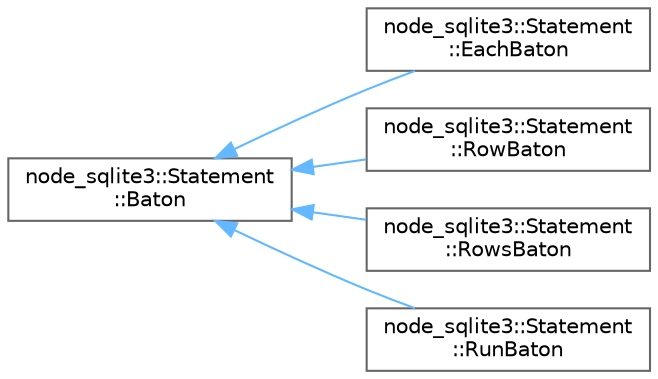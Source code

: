 digraph "Graphical Class Hierarchy"
{
 // LATEX_PDF_SIZE
  bgcolor="transparent";
  edge [fontname=Helvetica,fontsize=10,labelfontname=Helvetica,labelfontsize=10];
  node [fontname=Helvetica,fontsize=10,shape=box,height=0.2,width=0.4];
  rankdir="LR";
  Node0 [id="Node000000",label="node_sqlite3::Statement\l::Baton",height=0.2,width=0.4,color="grey40", fillcolor="white", style="filled",URL="$structnode__sqlite3_1_1_statement_1_1_baton.html",tooltip=" "];
  Node0 -> Node1 [id="edge84_Node000000_Node000001",dir="back",color="steelblue1",style="solid",tooltip=" "];
  Node1 [id="Node000001",label="node_sqlite3::Statement\l::EachBaton",height=0.2,width=0.4,color="grey40", fillcolor="white", style="filled",URL="$structnode__sqlite3_1_1_statement_1_1_each_baton.html",tooltip=" "];
  Node0 -> Node2 [id="edge85_Node000000_Node000002",dir="back",color="steelblue1",style="solid",tooltip=" "];
  Node2 [id="Node000002",label="node_sqlite3::Statement\l::RowBaton",height=0.2,width=0.4,color="grey40", fillcolor="white", style="filled",URL="$structnode__sqlite3_1_1_statement_1_1_row_baton.html",tooltip=" "];
  Node0 -> Node3 [id="edge86_Node000000_Node000003",dir="back",color="steelblue1",style="solid",tooltip=" "];
  Node3 [id="Node000003",label="node_sqlite3::Statement\l::RowsBaton",height=0.2,width=0.4,color="grey40", fillcolor="white", style="filled",URL="$structnode__sqlite3_1_1_statement_1_1_rows_baton.html",tooltip=" "];
  Node0 -> Node4 [id="edge87_Node000000_Node000004",dir="back",color="steelblue1",style="solid",tooltip=" "];
  Node4 [id="Node000004",label="node_sqlite3::Statement\l::RunBaton",height=0.2,width=0.4,color="grey40", fillcolor="white", style="filled",URL="$structnode__sqlite3_1_1_statement_1_1_run_baton.html",tooltip=" "];
}

